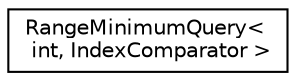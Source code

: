 digraph "Graphical Class Hierarchy"
{
 // LATEX_PDF_SIZE
  edge [fontname="Helvetica",fontsize="10",labelfontname="Helvetica",labelfontsize="10"];
  node [fontname="Helvetica",fontsize="10",shape=record];
  rankdir="LR";
  Node0 [label="RangeMinimumQuery\<\l int, IndexComparator \>",height=0.2,width=0.4,color="black", fillcolor="white", style="filled",URL="$classoperations__research_1_1_range_minimum_query.html",tooltip=" "];
}
